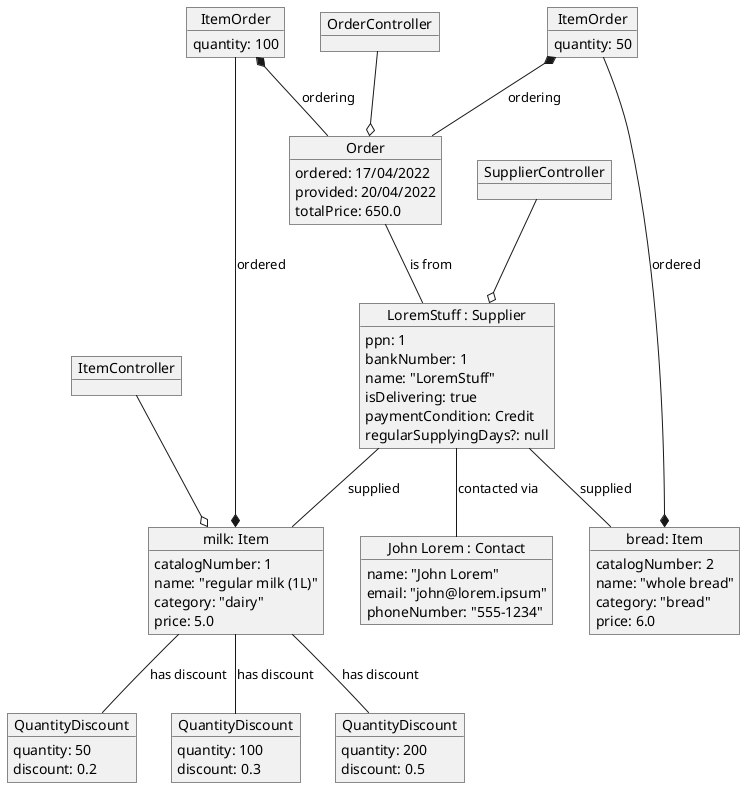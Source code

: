 @startuml
	object "LoremStuff : Supplier" as Supplier {
		ppn: 1
		bankNumber: 1
		name: "LoremStuff"
		isDelivering: true
		paymentCondition: Credit
		regularSupplyingDays?: null
	}
	
	object "John Lorem : Contact" as Contact {
		name: "John Lorem"
		email: "john@lorem.ipsum"
		phoneNumber: "555-1234"
	}
	
	object Order {
		ordered: 17/04/2022
		provided: 20/04/2022
		totalPrice: 650.0
	}

	object "ItemOrder" as ItemOrder {
		quantity: 100
	}

	object "ItemOrder" as ItemOrder2 {
		quantity: 50
	}

	object "milk: Item" as Item {
		catalogNumber: 1
		name: "regular milk (1L)"
		category: "dairy"
		price: 5.0
	}

	object "bread: Item" as Item2 {
		catalogNumber: 2
		name: "whole bread"
		category: "bread"
		price: 6.0
	}

	object "QuantityDiscount" as qd1 {
		quantity: 50
		discount: 0.2
	}

	object "QuantityDiscount" as qd2 {
		quantity: 100
		discount: 0.3
	}

	object "QuantityDiscount" as qd3 {
		quantity: 200
		discount: 0.5
	}

	Item -- qd1: "has discount"
	Item -- qd2: "has discount"
	Item -- qd3: "has discount"

	Supplier  --  Contact: "contacted via"

	ItemOrder  --*  Item: ordered
	ItemOrder *--  Order: ordering

	ItemOrder2 --*  Item2: ordered
	ItemOrder2  *-- Order: ordering

	Supplier --  Item: supplied
	Supplier  -- Item2: supplied
	
	Order -- Supplier: "is from"

    object SupplierController {
	
	}
	
	object OrderController {
	
	}
	
	object ItemController {
	
	}
	
	SupplierController --o Supplier
	ItemController --o Item
	OrderController --o Order


@enduml